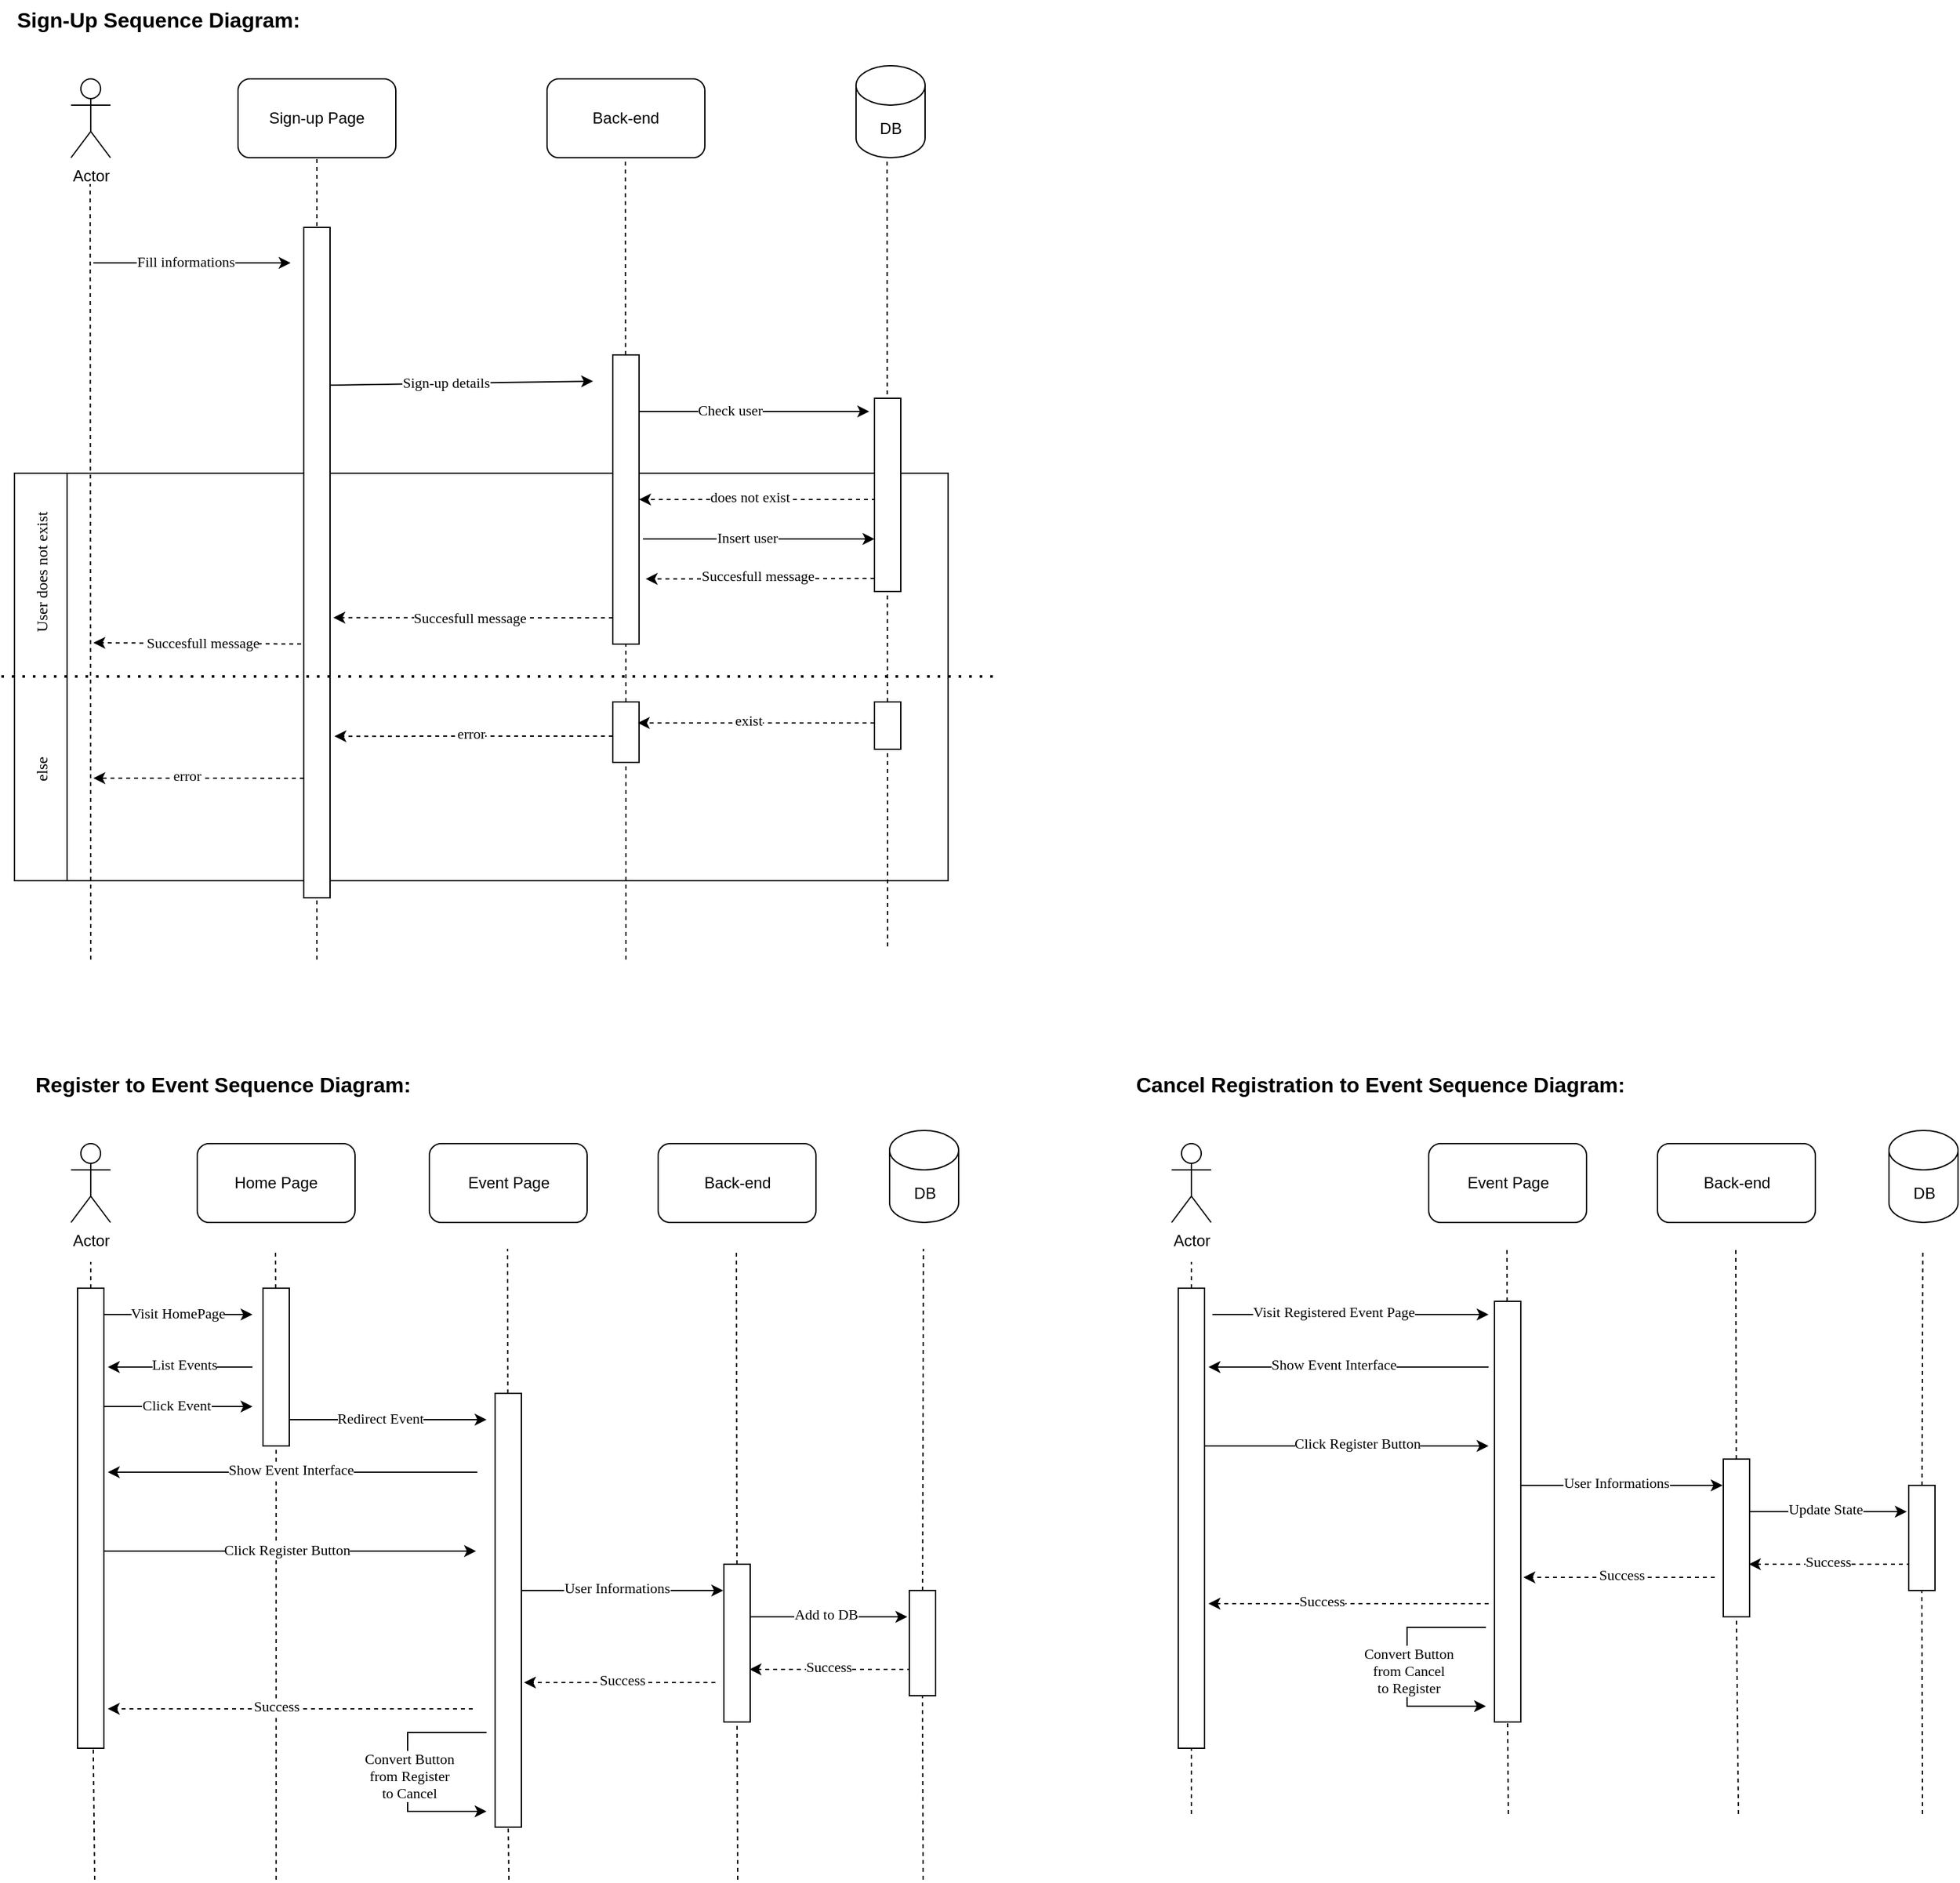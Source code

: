 <mxfile version="17.4.6" type="github">
  <diagram id="6W1MyK6aDZMTI-PS_otd" name="Page-1">
    <mxGraphModel dx="1673" dy="896" grid="1" gridSize="10" guides="1" tooltips="1" connect="1" arrows="1" fold="1" page="1" pageScale="1" pageWidth="850" pageHeight="1100" math="0" shadow="0">
      <root>
        <mxCell id="0" />
        <mxCell id="1" parent="0" />
        <mxCell id="520m8HyzZJUTuuyTOJDZ-42" value="" style="rounded=0;whiteSpace=wrap;html=1;fontFamily=Verdana;" parent="1" vertex="1">
          <mxGeometry x="79" y="380" width="670" height="310" as="geometry" />
        </mxCell>
        <mxCell id="520m8HyzZJUTuuyTOJDZ-47" value="" style="rounded=0;whiteSpace=wrap;html=1;fontFamily=Verdana;" parent="1" vertex="1">
          <mxGeometry x="39" y="380" width="40" height="310" as="geometry" />
        </mxCell>
        <mxCell id="520m8HyzZJUTuuyTOJDZ-46" value="" style="endArrow=none;dashed=1;html=1;rounded=0;fontFamily=Verdana;entryX=0.5;entryY=1;entryDx=0;entryDy=0;" parent="1" edge="1">
          <mxGeometry width="50" height="50" relative="1" as="geometry">
            <mxPoint x="703" y="740" as="sourcePoint" />
            <mxPoint x="702.58" y="140" as="targetPoint" />
          </mxGeometry>
        </mxCell>
        <mxCell id="520m8HyzZJUTuuyTOJDZ-45" value="" style="endArrow=none;dashed=1;html=1;rounded=0;fontFamily=Verdana;entryX=0.5;entryY=1;entryDx=0;entryDy=0;startArrow=none;" parent="1" source="520m8HyzZJUTuuyTOJDZ-53" edge="1">
          <mxGeometry width="50" height="50" relative="1" as="geometry">
            <mxPoint x="503.58" y="850" as="sourcePoint" />
            <mxPoint x="503.58" y="140" as="targetPoint" />
          </mxGeometry>
        </mxCell>
        <mxCell id="520m8HyzZJUTuuyTOJDZ-44" value="" style="endArrow=none;dashed=1;html=1;rounded=0;fontFamily=Verdana;entryX=0.5;entryY=1;entryDx=0;entryDy=0;" parent="1" target="520m8HyzZJUTuuyTOJDZ-2" edge="1">
          <mxGeometry width="50" height="50" relative="1" as="geometry">
            <mxPoint x="269" y="750" as="sourcePoint" />
            <mxPoint x="429" y="60" as="targetPoint" />
          </mxGeometry>
        </mxCell>
        <mxCell id="520m8HyzZJUTuuyTOJDZ-2" value="Sign-up Page" style="rounded=1;whiteSpace=wrap;html=1;flipH=0;flipV=0;" parent="1" vertex="1">
          <mxGeometry x="209" y="80" width="120" height="60" as="geometry" />
        </mxCell>
        <mxCell id="520m8HyzZJUTuuyTOJDZ-3" value="Back-end" style="rounded=1;whiteSpace=wrap;html=1;flipH=0;flipV=0;" parent="1" vertex="1">
          <mxGeometry x="444" y="80" width="120" height="60" as="geometry" />
        </mxCell>
        <mxCell id="520m8HyzZJUTuuyTOJDZ-4" value="DB" style="shape=cylinder3;whiteSpace=wrap;html=1;boundedLbl=1;backgroundOutline=1;size=15;flipH=0;flipV=0;" parent="1" vertex="1">
          <mxGeometry x="679" y="70" width="52.5" height="70" as="geometry" />
        </mxCell>
        <mxCell id="520m8HyzZJUTuuyTOJDZ-1" value="Actor" style="shape=umlActor;verticalLabelPosition=bottom;verticalAlign=top;html=1;outlineConnect=0;" parent="1" vertex="1">
          <mxGeometry x="82" y="80" width="30" height="60" as="geometry" />
        </mxCell>
        <mxCell id="520m8HyzZJUTuuyTOJDZ-16" value="" style="endArrow=classic;html=1;rounded=0;fontFamily=Verdana;" parent="1" edge="1">
          <mxGeometry width="50" height="50" relative="1" as="geometry">
            <mxPoint x="99" y="220" as="sourcePoint" />
            <mxPoint x="249" y="220" as="targetPoint" />
          </mxGeometry>
        </mxCell>
        <mxCell id="520m8HyzZJUTuuyTOJDZ-17" value="Fill informations" style="edgeLabel;html=1;align=center;verticalAlign=middle;resizable=0;points=[];fontFamily=Verdana;" parent="520m8HyzZJUTuuyTOJDZ-16" vertex="1" connectable="0">
          <mxGeometry x="-0.293" y="1" relative="1" as="geometry">
            <mxPoint x="17" as="offset" />
          </mxGeometry>
        </mxCell>
        <mxCell id="520m8HyzZJUTuuyTOJDZ-25" value="" style="endArrow=classic;html=1;rounded=0;fontFamily=Verdana;" parent="1" edge="1">
          <mxGeometry width="50" height="50" relative="1" as="geometry">
            <mxPoint x="279" y="313" as="sourcePoint" />
            <mxPoint x="479" y="310" as="targetPoint" />
          </mxGeometry>
        </mxCell>
        <mxCell id="520m8HyzZJUTuuyTOJDZ-26" value="Sign-up details" style="edgeLabel;html=1;align=center;verticalAlign=middle;resizable=0;points=[];fontFamily=Verdana;" parent="520m8HyzZJUTuuyTOJDZ-25" vertex="1" connectable="0">
          <mxGeometry x="-0.293" y="1" relative="1" as="geometry">
            <mxPoint x="17" as="offset" />
          </mxGeometry>
        </mxCell>
        <mxCell id="520m8HyzZJUTuuyTOJDZ-29" value="" style="endArrow=classic;html=1;rounded=0;fontFamily=Verdana;" parent="1" edge="1">
          <mxGeometry width="50" height="50" relative="1" as="geometry">
            <mxPoint x="499" y="333" as="sourcePoint" />
            <mxPoint x="689" y="333" as="targetPoint" />
          </mxGeometry>
        </mxCell>
        <mxCell id="520m8HyzZJUTuuyTOJDZ-30" value="Check user" style="edgeLabel;html=1;align=center;verticalAlign=middle;resizable=0;points=[];fontFamily=Verdana;" parent="520m8HyzZJUTuuyTOJDZ-29" vertex="1" connectable="0">
          <mxGeometry x="-0.293" y="1" relative="1" as="geometry">
            <mxPoint x="17" as="offset" />
          </mxGeometry>
        </mxCell>
        <mxCell id="520m8HyzZJUTuuyTOJDZ-32" value="" style="endArrow=classic;html=1;rounded=0;dashed=1;fontFamily=Verdana;" parent="1" edge="1">
          <mxGeometry width="50" height="50" relative="1" as="geometry">
            <mxPoint x="694" y="400" as="sourcePoint" />
            <mxPoint x="514" y="400" as="targetPoint" />
          </mxGeometry>
        </mxCell>
        <mxCell id="520m8HyzZJUTuuyTOJDZ-33" value="does not exist" style="edgeLabel;html=1;align=center;verticalAlign=middle;resizable=0;points=[];fontFamily=Verdana;" parent="520m8HyzZJUTuuyTOJDZ-32" vertex="1" connectable="0">
          <mxGeometry x="-0.293" y="1" relative="1" as="geometry">
            <mxPoint x="-33" y="-3" as="offset" />
          </mxGeometry>
        </mxCell>
        <mxCell id="520m8HyzZJUTuuyTOJDZ-34" value="" style="endArrow=classic;html=1;rounded=0;dashed=1;fontFamily=Verdana;entryX=1.125;entryY=0.582;entryDx=0;entryDy=0;entryPerimeter=0;" parent="1" target="520m8HyzZJUTuuyTOJDZ-38" edge="1">
          <mxGeometry width="50" height="50" relative="1" as="geometry">
            <mxPoint x="494" y="490" as="sourcePoint" />
            <mxPoint x="289" y="490" as="targetPoint" />
          </mxGeometry>
        </mxCell>
        <mxCell id="520m8HyzZJUTuuyTOJDZ-35" value="Succesfull message" style="edgeLabel;html=1;align=center;verticalAlign=middle;resizable=0;points=[];fontFamily=Verdana;" parent="520m8HyzZJUTuuyTOJDZ-34" vertex="1" connectable="0">
          <mxGeometry x="-0.293" y="1" relative="1" as="geometry">
            <mxPoint x="-34" y="-1" as="offset" />
          </mxGeometry>
        </mxCell>
        <mxCell id="520m8HyzZJUTuuyTOJDZ-36" value="" style="endArrow=classic;html=1;rounded=0;dashed=1;fontFamily=Verdana;" parent="1" edge="1">
          <mxGeometry width="50" height="50" relative="1" as="geometry">
            <mxPoint x="269" y="510" as="sourcePoint" />
            <mxPoint x="99" y="509" as="targetPoint" />
          </mxGeometry>
        </mxCell>
        <mxCell id="520m8HyzZJUTuuyTOJDZ-37" value="Succesfull message" style="edgeLabel;html=1;align=center;verticalAlign=middle;resizable=0;points=[];fontFamily=Verdana;" parent="520m8HyzZJUTuuyTOJDZ-36" vertex="1" connectable="0">
          <mxGeometry x="-0.293" y="1" relative="1" as="geometry">
            <mxPoint x="-27" y="-2" as="offset" />
          </mxGeometry>
        </mxCell>
        <mxCell id="520m8HyzZJUTuuyTOJDZ-38" value="" style="verticalLabelPosition=bottom;verticalAlign=top;html=1;shape=mxgraph.basic.rect;fillColor2=none;strokeWidth=1;size=20;indent=5;fontFamily=Verdana;" parent="1" vertex="1">
          <mxGeometry x="259" y="193" width="20" height="510" as="geometry" />
        </mxCell>
        <mxCell id="520m8HyzZJUTuuyTOJDZ-39" value="" style="verticalLabelPosition=bottom;verticalAlign=top;html=1;shape=mxgraph.basic.rect;fillColor2=none;strokeWidth=1;size=20;indent=5;fontFamily=Verdana;" parent="1" vertex="1">
          <mxGeometry x="693" y="323" width="20" height="147" as="geometry" />
        </mxCell>
        <mxCell id="520m8HyzZJUTuuyTOJDZ-43" value="" style="endArrow=none;dashed=1;html=1;dashPattern=1 3;strokeWidth=2;rounded=0;fontFamily=Verdana;" parent="1" edge="1">
          <mxGeometry width="50" height="50" relative="1" as="geometry">
            <mxPoint x="29" y="534.58" as="sourcePoint" />
            <mxPoint x="789" y="534.58" as="targetPoint" />
          </mxGeometry>
        </mxCell>
        <mxCell id="520m8HyzZJUTuuyTOJDZ-40" value="" style="verticalLabelPosition=bottom;verticalAlign=top;html=1;shape=mxgraph.basic.rect;fillColor2=none;strokeWidth=1;size=20;indent=5;fontFamily=Verdana;" parent="1" vertex="1">
          <mxGeometry x="494" y="290" width="20" height="220" as="geometry" />
        </mxCell>
        <mxCell id="520m8HyzZJUTuuyTOJDZ-48" value="" style="endArrow=classic;html=1;rounded=0;fontFamily=Verdana;" parent="1" edge="1">
          <mxGeometry width="50" height="50" relative="1" as="geometry">
            <mxPoint x="517" y="430" as="sourcePoint" />
            <mxPoint x="693" y="430" as="targetPoint" />
          </mxGeometry>
        </mxCell>
        <mxCell id="520m8HyzZJUTuuyTOJDZ-49" value="Insert user" style="edgeLabel;html=1;align=center;verticalAlign=middle;resizable=0;points=[];fontFamily=Verdana;" parent="520m8HyzZJUTuuyTOJDZ-48" vertex="1" connectable="0">
          <mxGeometry x="-0.293" y="1" relative="1" as="geometry">
            <mxPoint x="17" as="offset" />
          </mxGeometry>
        </mxCell>
        <mxCell id="520m8HyzZJUTuuyTOJDZ-50" value="" style="endArrow=classic;html=1;rounded=0;dashed=1;fontFamily=Verdana;" parent="1" edge="1">
          <mxGeometry width="50" height="50" relative="1" as="geometry">
            <mxPoint x="693" y="460" as="sourcePoint" />
            <mxPoint x="519" y="460.42" as="targetPoint" />
          </mxGeometry>
        </mxCell>
        <mxCell id="520m8HyzZJUTuuyTOJDZ-51" value="Succesfull message" style="edgeLabel;html=1;align=center;verticalAlign=middle;resizable=0;points=[];fontFamily=Verdana;" parent="520m8HyzZJUTuuyTOJDZ-50" vertex="1" connectable="0">
          <mxGeometry x="-0.293" y="1" relative="1" as="geometry">
            <mxPoint x="-28" y="-3" as="offset" />
          </mxGeometry>
        </mxCell>
        <mxCell id="520m8HyzZJUTuuyTOJDZ-52" value="" style="verticalLabelPosition=bottom;verticalAlign=top;html=1;shape=mxgraph.basic.rect;fillColor2=none;strokeWidth=1;size=20;indent=5;fontFamily=Verdana;" parent="1" vertex="1">
          <mxGeometry x="693" y="554" width="20" height="36" as="geometry" />
        </mxCell>
        <mxCell id="520m8HyzZJUTuuyTOJDZ-53" value="" style="verticalLabelPosition=bottom;verticalAlign=top;html=1;shape=mxgraph.basic.rect;fillColor2=none;strokeWidth=1;size=20;indent=5;fontFamily=Verdana;" parent="1" vertex="1">
          <mxGeometry x="494" y="554" width="20" height="46" as="geometry" />
        </mxCell>
        <mxCell id="520m8HyzZJUTuuyTOJDZ-54" value="" style="endArrow=none;dashed=1;html=1;rounded=0;fontFamily=Verdana;entryX=0.5;entryY=1;entryDx=0;entryDy=0;" parent="1" target="520m8HyzZJUTuuyTOJDZ-53" edge="1">
          <mxGeometry width="50" height="50" relative="1" as="geometry">
            <mxPoint x="504" y="750" as="sourcePoint" />
            <mxPoint x="503.58" y="140" as="targetPoint" />
          </mxGeometry>
        </mxCell>
        <mxCell id="520m8HyzZJUTuuyTOJDZ-55" value="" style="endArrow=classic;html=1;rounded=0;dashed=1;fontFamily=Verdana;" parent="1" edge="1">
          <mxGeometry width="50" height="50" relative="1" as="geometry">
            <mxPoint x="693" y="570" as="sourcePoint" />
            <mxPoint x="513" y="570" as="targetPoint" />
          </mxGeometry>
        </mxCell>
        <mxCell id="520m8HyzZJUTuuyTOJDZ-56" value="exist" style="edgeLabel;html=1;align=center;verticalAlign=middle;resizable=0;points=[];fontFamily=Verdana;" parent="520m8HyzZJUTuuyTOJDZ-55" vertex="1" connectable="0">
          <mxGeometry x="-0.293" y="1" relative="1" as="geometry">
            <mxPoint x="-33" y="-3" as="offset" />
          </mxGeometry>
        </mxCell>
        <mxCell id="520m8HyzZJUTuuyTOJDZ-57" value="" style="endArrow=classic;html=1;rounded=0;dashed=1;fontFamily=Verdana;entryX=1.167;entryY=0.759;entryDx=0;entryDy=0;entryPerimeter=0;" parent="1" target="520m8HyzZJUTuuyTOJDZ-38" edge="1">
          <mxGeometry width="50" height="50" relative="1" as="geometry">
            <mxPoint x="494.0" y="580" as="sourcePoint" />
            <mxPoint x="314" y="580" as="targetPoint" />
          </mxGeometry>
        </mxCell>
        <mxCell id="520m8HyzZJUTuuyTOJDZ-58" value="error" style="edgeLabel;html=1;align=center;verticalAlign=middle;resizable=0;points=[];fontFamily=Verdana;" parent="520m8HyzZJUTuuyTOJDZ-57" vertex="1" connectable="0">
          <mxGeometry x="-0.293" y="1" relative="1" as="geometry">
            <mxPoint x="-33" y="-3" as="offset" />
          </mxGeometry>
        </mxCell>
        <mxCell id="520m8HyzZJUTuuyTOJDZ-59" value="" style="endArrow=classic;html=1;rounded=0;dashed=1;fontFamily=Verdana;" parent="1" edge="1">
          <mxGeometry width="50" height="50" relative="1" as="geometry">
            <mxPoint x="259.0" y="612.08" as="sourcePoint" />
            <mxPoint x="99" y="612" as="targetPoint" />
          </mxGeometry>
        </mxCell>
        <mxCell id="520m8HyzZJUTuuyTOJDZ-60" value="error" style="edgeLabel;html=1;align=center;verticalAlign=middle;resizable=0;points=[];fontFamily=Verdana;" parent="520m8HyzZJUTuuyTOJDZ-59" vertex="1" connectable="0">
          <mxGeometry x="-0.293" y="1" relative="1" as="geometry">
            <mxPoint x="-33" y="-3" as="offset" />
          </mxGeometry>
        </mxCell>
        <mxCell id="520m8HyzZJUTuuyTOJDZ-61" value="" style="endArrow=none;dashed=1;html=1;rounded=0;fontFamily=Verdana;entryX=0.5;entryY=1;entryDx=0;entryDy=0;" parent="1" edge="1">
          <mxGeometry width="50" height="50" relative="1" as="geometry">
            <mxPoint x="97" y="750" as="sourcePoint" />
            <mxPoint x="96.58" y="160" as="targetPoint" />
          </mxGeometry>
        </mxCell>
        <mxCell id="520m8HyzZJUTuuyTOJDZ-62" value="User does not exist" style="text;strokeColor=none;fillColor=none;align=center;verticalAlign=middle;spacingLeft=4;spacingRight=4;overflow=hidden;points=[[0,0.5],[1,0.5]];portConstraint=eastwest;rotatable=0;fontFamily=Verdana;html=0;horizontal=0;" parent="1" vertex="1">
          <mxGeometry x="44" y="390" width="30" height="130" as="geometry" />
        </mxCell>
        <mxCell id="520m8HyzZJUTuuyTOJDZ-63" value="else" style="text;strokeColor=none;fillColor=none;align=center;verticalAlign=middle;spacingLeft=4;spacingRight=4;overflow=hidden;points=[[0,0.5],[1,0.5]];portConstraint=eastwest;rotatable=0;fontFamily=Verdana;html=0;horizontal=0;" parent="1" vertex="1">
          <mxGeometry x="44" y="540" width="30" height="130" as="geometry" />
        </mxCell>
        <mxCell id="3DPTam1_xMa0_dKdHj1H-1" value="Actor" style="shape=umlActor;verticalLabelPosition=bottom;verticalAlign=top;html=1;outlineConnect=0;" vertex="1" parent="1">
          <mxGeometry x="82" y="890" width="30" height="60" as="geometry" />
        </mxCell>
        <mxCell id="3DPTam1_xMa0_dKdHj1H-3" value="" style="endArrow=none;dashed=1;html=1;rounded=0;fontFamily=Verdana;startArrow=none;" edge="1" parent="1" source="3DPTam1_xMa0_dKdHj1H-50">
          <mxGeometry width="50" height="50" relative="1" as="geometry">
            <mxPoint x="96.92" y="1560" as="sourcePoint" />
            <mxPoint x="97" y="980" as="targetPoint" />
          </mxGeometry>
        </mxCell>
        <mxCell id="3DPTam1_xMa0_dKdHj1H-4" value="Home Page" style="rounded=1;whiteSpace=wrap;html=1;flipH=0;flipV=0;" vertex="1" parent="1">
          <mxGeometry x="178" y="890" width="120" height="60" as="geometry" />
        </mxCell>
        <mxCell id="3DPTam1_xMa0_dKdHj1H-5" value="Event Page" style="rounded=1;whiteSpace=wrap;html=1;flipH=0;flipV=0;" vertex="1" parent="1">
          <mxGeometry x="354.5" y="890" width="120" height="60" as="geometry" />
        </mxCell>
        <mxCell id="3DPTam1_xMa0_dKdHj1H-6" value="Back-end" style="rounded=1;whiteSpace=wrap;html=1;flipH=0;flipV=0;" vertex="1" parent="1">
          <mxGeometry x="528.5" y="890" width="120" height="60" as="geometry" />
        </mxCell>
        <mxCell id="3DPTam1_xMa0_dKdHj1H-7" value="DB" style="shape=cylinder3;whiteSpace=wrap;html=1;boundedLbl=1;backgroundOutline=1;size=15;flipH=0;flipV=0;" vertex="1" parent="1">
          <mxGeometry x="704.5" y="880" width="52.5" height="70" as="geometry" />
        </mxCell>
        <mxCell id="3DPTam1_xMa0_dKdHj1H-8" value="" style="endArrow=none;dashed=1;html=1;rounded=0;fontFamily=Verdana;entryX=0.5;entryY=1;entryDx=0;entryDy=0;startArrow=none;" edge="1" parent="1" source="3DPTam1_xMa0_dKdHj1H-24">
          <mxGeometry width="50" height="50" relative="1" as="geometry">
            <mxPoint x="237.92" y="1560" as="sourcePoint" />
            <mxPoint x="237.5" y="970" as="targetPoint" />
          </mxGeometry>
        </mxCell>
        <mxCell id="3DPTam1_xMa0_dKdHj1H-9" value="" style="endArrow=none;dashed=1;html=1;rounded=0;fontFamily=Verdana;entryX=0.5;entryY=1;entryDx=0;entryDy=0;startArrow=none;" edge="1" parent="1" source="3DPTam1_xMa0_dKdHj1H-31">
          <mxGeometry width="50" height="50" relative="1" as="geometry">
            <mxPoint x="414.42" y="1560" as="sourcePoint" />
            <mxPoint x="414" y="970" as="targetPoint" />
          </mxGeometry>
        </mxCell>
        <mxCell id="3DPTam1_xMa0_dKdHj1H-10" value="" style="endArrow=none;dashed=1;html=1;rounded=0;fontFamily=Verdana;entryX=0.5;entryY=1;entryDx=0;entryDy=0;startArrow=none;" edge="1" parent="1" source="3DPTam1_xMa0_dKdHj1H-43">
          <mxGeometry width="50" height="50" relative="1" as="geometry">
            <mxPoint x="588.42" y="1560" as="sourcePoint" />
            <mxPoint x="588" y="970" as="targetPoint" />
          </mxGeometry>
        </mxCell>
        <mxCell id="3DPTam1_xMa0_dKdHj1H-11" value="" style="endArrow=none;dashed=1;html=1;rounded=0;fontFamily=Verdana;entryX=0.5;entryY=1;entryDx=0;entryDy=0;startArrow=none;" edge="1" parent="1" source="3DPTam1_xMa0_dKdHj1H-46">
          <mxGeometry width="50" height="50" relative="1" as="geometry">
            <mxPoint x="730.67" y="1560" as="sourcePoint" />
            <mxPoint x="730.25" y="970" as="targetPoint" />
          </mxGeometry>
        </mxCell>
        <mxCell id="3DPTam1_xMa0_dKdHj1H-12" value="" style="endArrow=classic;html=1;rounded=0;fontFamily=Verdana;" edge="1" parent="1">
          <mxGeometry width="50" height="50" relative="1" as="geometry">
            <mxPoint x="100" y="1020" as="sourcePoint" />
            <mxPoint x="220" y="1020" as="targetPoint" />
          </mxGeometry>
        </mxCell>
        <mxCell id="3DPTam1_xMa0_dKdHj1H-13" value="Visit HomePage" style="edgeLabel;html=1;align=center;verticalAlign=middle;resizable=0;points=[];fontFamily=Verdana;" vertex="1" connectable="0" parent="3DPTam1_xMa0_dKdHj1H-12">
          <mxGeometry x="-0.293" y="1" relative="1" as="geometry">
            <mxPoint x="20" as="offset" />
          </mxGeometry>
        </mxCell>
        <mxCell id="3DPTam1_xMa0_dKdHj1H-15" value="" style="endArrow=classic;html=1;rounded=0;fontFamily=Verdana;" edge="1" parent="1">
          <mxGeometry width="50" height="50" relative="1" as="geometry">
            <mxPoint x="220" y="1060" as="sourcePoint" />
            <mxPoint x="110" y="1060" as="targetPoint" />
          </mxGeometry>
        </mxCell>
        <mxCell id="3DPTam1_xMa0_dKdHj1H-16" value="List Events" style="edgeLabel;html=1;align=center;verticalAlign=middle;resizable=0;points=[];fontFamily=Verdana;" vertex="1" connectable="0" parent="3DPTam1_xMa0_dKdHj1H-15">
          <mxGeometry x="-0.293" y="1" relative="1" as="geometry">
            <mxPoint x="-13" y="-3" as="offset" />
          </mxGeometry>
        </mxCell>
        <mxCell id="3DPTam1_xMa0_dKdHj1H-17" value="" style="endArrow=classic;html=1;rounded=0;fontFamily=Verdana;" edge="1" parent="1">
          <mxGeometry width="50" height="50" relative="1" as="geometry">
            <mxPoint x="99" y="1090" as="sourcePoint" />
            <mxPoint x="220" y="1090" as="targetPoint" />
          </mxGeometry>
        </mxCell>
        <mxCell id="3DPTam1_xMa0_dKdHj1H-18" value="Click Event" style="edgeLabel;html=1;align=center;verticalAlign=middle;resizable=0;points=[];fontFamily=Verdana;" vertex="1" connectable="0" parent="3DPTam1_xMa0_dKdHj1H-17">
          <mxGeometry x="-0.293" y="1" relative="1" as="geometry">
            <mxPoint x="20" as="offset" />
          </mxGeometry>
        </mxCell>
        <mxCell id="3DPTam1_xMa0_dKdHj1H-19" value="" style="endArrow=classic;html=1;rounded=0;fontFamily=Verdana;" edge="1" parent="1">
          <mxGeometry width="50" height="50" relative="1" as="geometry">
            <mxPoint x="244.5" y="1100" as="sourcePoint" />
            <mxPoint x="398" y="1100" as="targetPoint" />
          </mxGeometry>
        </mxCell>
        <mxCell id="3DPTam1_xMa0_dKdHj1H-20" value="Redirect Event" style="edgeLabel;html=1;align=center;verticalAlign=middle;resizable=0;points=[];fontFamily=Verdana;" vertex="1" connectable="0" parent="3DPTam1_xMa0_dKdHj1H-19">
          <mxGeometry x="-0.293" y="1" relative="1" as="geometry">
            <mxPoint x="18" as="offset" />
          </mxGeometry>
        </mxCell>
        <mxCell id="3DPTam1_xMa0_dKdHj1H-24" value="" style="verticalLabelPosition=bottom;verticalAlign=top;html=1;shape=mxgraph.basic.rect;fillColor2=none;strokeWidth=1;size=20;indent=5;fontFamily=Verdana;" vertex="1" parent="1">
          <mxGeometry x="228" y="1000" width="20" height="120" as="geometry" />
        </mxCell>
        <mxCell id="3DPTam1_xMa0_dKdHj1H-25" value="" style="endArrow=none;dashed=1;html=1;rounded=0;fontFamily=Verdana;entryX=0.5;entryY=1;entryDx=0;entryDy=0;" edge="1" parent="1" target="3DPTam1_xMa0_dKdHj1H-24">
          <mxGeometry width="50" height="50" relative="1" as="geometry">
            <mxPoint x="238" y="1450" as="sourcePoint" />
            <mxPoint x="237.5" y="970" as="targetPoint" />
          </mxGeometry>
        </mxCell>
        <mxCell id="3DPTam1_xMa0_dKdHj1H-21" value="" style="endArrow=classic;html=1;rounded=0;fontFamily=Verdana;" edge="1" parent="1">
          <mxGeometry width="50" height="50" relative="1" as="geometry">
            <mxPoint x="391" y="1140" as="sourcePoint" />
            <mxPoint x="110" y="1140" as="targetPoint" />
          </mxGeometry>
        </mxCell>
        <mxCell id="3DPTam1_xMa0_dKdHj1H-22" value="Show Event Interface" style="edgeLabel;html=1;align=center;verticalAlign=middle;resizable=0;points=[];fontFamily=Verdana;" vertex="1" connectable="0" parent="3DPTam1_xMa0_dKdHj1H-21">
          <mxGeometry x="-0.293" y="1" relative="1" as="geometry">
            <mxPoint x="-43" y="-3" as="offset" />
          </mxGeometry>
        </mxCell>
        <mxCell id="3DPTam1_xMa0_dKdHj1H-26" value="" style="endArrow=classic;html=1;rounded=0;fontFamily=Verdana;" edge="1" parent="1">
          <mxGeometry width="50" height="50" relative="1" as="geometry">
            <mxPoint x="105.5" y="1200" as="sourcePoint" />
            <mxPoint x="390" y="1200" as="targetPoint" />
          </mxGeometry>
        </mxCell>
        <mxCell id="3DPTam1_xMa0_dKdHj1H-27" value="Click Register Button" style="edgeLabel;html=1;align=center;verticalAlign=middle;resizable=0;points=[];fontFamily=Verdana;" vertex="1" connectable="0" parent="3DPTam1_xMa0_dKdHj1H-26">
          <mxGeometry x="-0.293" y="1" relative="1" as="geometry">
            <mxPoint x="40" as="offset" />
          </mxGeometry>
        </mxCell>
        <mxCell id="3DPTam1_xMa0_dKdHj1H-28" value="" style="endArrow=classic;html=1;rounded=0;fontFamily=Verdana;" edge="1" parent="1">
          <mxGeometry width="50" height="50" relative="1" as="geometry">
            <mxPoint x="418.5" y="1230" as="sourcePoint" />
            <mxPoint x="578" y="1230" as="targetPoint" />
          </mxGeometry>
        </mxCell>
        <mxCell id="3DPTam1_xMa0_dKdHj1H-29" value="User Informations" style="edgeLabel;html=1;align=center;verticalAlign=middle;resizable=0;points=[];fontFamily=Verdana;" vertex="1" connectable="0" parent="3DPTam1_xMa0_dKdHj1H-28">
          <mxGeometry x="-0.293" y="1" relative="1" as="geometry">
            <mxPoint x="22" y="-1" as="offset" />
          </mxGeometry>
        </mxCell>
        <mxCell id="3DPTam1_xMa0_dKdHj1H-31" value="" style="verticalLabelPosition=bottom;verticalAlign=top;html=1;shape=mxgraph.basic.rect;fillColor2=none;strokeWidth=1;size=20;indent=5;fontFamily=Verdana;" vertex="1" parent="1">
          <mxGeometry x="404.5" y="1080" width="20" height="330" as="geometry" />
        </mxCell>
        <mxCell id="3DPTam1_xMa0_dKdHj1H-32" value="" style="endArrow=none;dashed=1;html=1;rounded=0;fontFamily=Verdana;entryX=0.5;entryY=1;entryDx=0;entryDy=0;" edge="1" parent="1" target="3DPTam1_xMa0_dKdHj1H-31">
          <mxGeometry width="50" height="50" relative="1" as="geometry">
            <mxPoint x="415" y="1450" as="sourcePoint" />
            <mxPoint x="414" y="970" as="targetPoint" />
          </mxGeometry>
        </mxCell>
        <mxCell id="3DPTam1_xMa0_dKdHj1H-33" value="" style="endArrow=classic;html=1;rounded=0;fontFamily=Verdana;" edge="1" parent="1">
          <mxGeometry width="50" height="50" relative="1" as="geometry">
            <mxPoint x="588" y="1250" as="sourcePoint" />
            <mxPoint x="718" y="1250" as="targetPoint" />
          </mxGeometry>
        </mxCell>
        <mxCell id="3DPTam1_xMa0_dKdHj1H-34" value="Add to DB" style="edgeLabel;html=1;align=center;verticalAlign=middle;resizable=0;points=[];fontFamily=Verdana;" vertex="1" connectable="0" parent="3DPTam1_xMa0_dKdHj1H-33">
          <mxGeometry x="-0.293" y="1" relative="1" as="geometry">
            <mxPoint x="22" y="-1" as="offset" />
          </mxGeometry>
        </mxCell>
        <mxCell id="3DPTam1_xMa0_dKdHj1H-35" value="" style="endArrow=classic;html=1;rounded=0;dashed=1;fontFamily=Verdana;" edge="1" parent="1">
          <mxGeometry width="50" height="50" relative="1" as="geometry">
            <mxPoint x="721" y="1290" as="sourcePoint" />
            <mxPoint x="598" y="1290" as="targetPoint" />
          </mxGeometry>
        </mxCell>
        <mxCell id="3DPTam1_xMa0_dKdHj1H-36" value="Success" style="edgeLabel;html=1;align=center;verticalAlign=middle;resizable=0;points=[];fontFamily=Verdana;" vertex="1" connectable="0" parent="3DPTam1_xMa0_dKdHj1H-35">
          <mxGeometry x="-0.293" y="1" relative="1" as="geometry">
            <mxPoint x="-20" y="-3" as="offset" />
          </mxGeometry>
        </mxCell>
        <mxCell id="3DPTam1_xMa0_dKdHj1H-37" value="" style="endArrow=classic;html=1;rounded=0;dashed=1;fontFamily=Verdana;" edge="1" parent="1">
          <mxGeometry width="50" height="50" relative="1" as="geometry">
            <mxPoint x="572" y="1300" as="sourcePoint" />
            <mxPoint x="426.5" y="1300" as="targetPoint" />
          </mxGeometry>
        </mxCell>
        <mxCell id="3DPTam1_xMa0_dKdHj1H-38" value="Success" style="edgeLabel;html=1;align=center;verticalAlign=middle;resizable=0;points=[];fontFamily=Verdana;" vertex="1" connectable="0" parent="3DPTam1_xMa0_dKdHj1H-37">
          <mxGeometry x="-0.293" y="1" relative="1" as="geometry">
            <mxPoint x="-20" y="-3" as="offset" />
          </mxGeometry>
        </mxCell>
        <mxCell id="3DPTam1_xMa0_dKdHj1H-39" value="" style="endArrow=classic;html=1;rounded=0;dashed=1;fontFamily=Verdana;" edge="1" parent="1">
          <mxGeometry width="50" height="50" relative="1" as="geometry">
            <mxPoint x="387.5" y="1320" as="sourcePoint" />
            <mxPoint x="110" y="1320" as="targetPoint" />
          </mxGeometry>
        </mxCell>
        <mxCell id="3DPTam1_xMa0_dKdHj1H-40" value="Success" style="edgeLabel;html=1;align=center;verticalAlign=middle;resizable=0;points=[];fontFamily=Verdana;" vertex="1" connectable="0" parent="3DPTam1_xMa0_dKdHj1H-39">
          <mxGeometry x="-0.293" y="1" relative="1" as="geometry">
            <mxPoint x="-52" y="-3" as="offset" />
          </mxGeometry>
        </mxCell>
        <mxCell id="3DPTam1_xMa0_dKdHj1H-41" value="" style="endArrow=classic;html=1;rounded=0;fontFamily=Verdana;" edge="1" parent="1">
          <mxGeometry width="50" height="50" relative="1" as="geometry">
            <mxPoint x="398" y="1338" as="sourcePoint" />
            <mxPoint x="398" y="1398" as="targetPoint" />
            <Array as="points">
              <mxPoint x="338" y="1338" />
              <mxPoint x="338" y="1398" />
            </Array>
          </mxGeometry>
        </mxCell>
        <mxCell id="3DPTam1_xMa0_dKdHj1H-42" value="Convert Button&lt;br&gt;from Register &lt;br&gt;to Cancel" style="edgeLabel;html=1;align=center;verticalAlign=middle;resizable=0;points=[];fontFamily=Verdana;" vertex="1" connectable="0" parent="3DPTam1_xMa0_dKdHj1H-41">
          <mxGeometry x="-0.293" y="1" relative="1" as="geometry">
            <mxPoint y="29" as="offset" />
          </mxGeometry>
        </mxCell>
        <mxCell id="3DPTam1_xMa0_dKdHj1H-43" value="" style="verticalLabelPosition=bottom;verticalAlign=top;html=1;shape=mxgraph.basic.rect;fillColor2=none;strokeWidth=1;size=20;indent=5;fontFamily=Verdana;" vertex="1" parent="1">
          <mxGeometry x="578.5" y="1210" width="20" height="120" as="geometry" />
        </mxCell>
        <mxCell id="3DPTam1_xMa0_dKdHj1H-44" value="" style="endArrow=none;dashed=1;html=1;rounded=0;fontFamily=Verdana;entryX=0.5;entryY=1;entryDx=0;entryDy=0;" edge="1" parent="1" target="3DPTam1_xMa0_dKdHj1H-43">
          <mxGeometry width="50" height="50" relative="1" as="geometry">
            <mxPoint x="589" y="1450" as="sourcePoint" />
            <mxPoint x="588" y="970" as="targetPoint" />
          </mxGeometry>
        </mxCell>
        <mxCell id="3DPTam1_xMa0_dKdHj1H-46" value="" style="verticalLabelPosition=bottom;verticalAlign=top;html=1;shape=mxgraph.basic.rect;fillColor2=none;strokeWidth=1;size=20;indent=5;fontFamily=Verdana;" vertex="1" parent="1">
          <mxGeometry x="719.5" y="1230" width="20" height="80" as="geometry" />
        </mxCell>
        <mxCell id="3DPTam1_xMa0_dKdHj1H-47" value="" style="endArrow=none;dashed=1;html=1;rounded=0;fontFamily=Verdana;entryX=0.5;entryY=1;entryDx=0;entryDy=0;" edge="1" parent="1" target="3DPTam1_xMa0_dKdHj1H-46">
          <mxGeometry width="50" height="50" relative="1" as="geometry">
            <mxPoint x="730" y="1450" as="sourcePoint" />
            <mxPoint x="730.25" y="970" as="targetPoint" />
          </mxGeometry>
        </mxCell>
        <mxCell id="3DPTam1_xMa0_dKdHj1H-50" value="" style="verticalLabelPosition=bottom;verticalAlign=top;html=1;shape=mxgraph.basic.rect;fillColor2=none;strokeWidth=1;size=20;indent=5;fontFamily=Verdana;" vertex="1" parent="1">
          <mxGeometry x="87" y="1000" width="20" height="350" as="geometry" />
        </mxCell>
        <mxCell id="3DPTam1_xMa0_dKdHj1H-51" value="" style="endArrow=none;dashed=1;html=1;rounded=0;fontFamily=Verdana;" edge="1" parent="1" target="3DPTam1_xMa0_dKdHj1H-50">
          <mxGeometry width="50" height="50" relative="1" as="geometry">
            <mxPoint x="100" y="1450" as="sourcePoint" />
            <mxPoint x="97" y="980" as="targetPoint" />
          </mxGeometry>
        </mxCell>
        <mxCell id="3DPTam1_xMa0_dKdHj1H-52" value="Sign-Up Sequence Diagram:" style="text;html=1;strokeColor=none;fillColor=none;align=left;verticalAlign=middle;whiteSpace=wrap;rounded=0;fontStyle=1;fontSize=16;" vertex="1" parent="1">
          <mxGeometry x="39" y="20" width="226" height="30" as="geometry" />
        </mxCell>
        <mxCell id="3DPTam1_xMa0_dKdHj1H-53" value="Register to Event Sequence Diagram:" style="text;html=1;strokeColor=none;fillColor=none;align=left;verticalAlign=middle;whiteSpace=wrap;rounded=0;fontStyle=1;fontSize=16;" vertex="1" parent="1">
          <mxGeometry x="53" y="830" width="317" height="30" as="geometry" />
        </mxCell>
        <mxCell id="3DPTam1_xMa0_dKdHj1H-54" value="Actor" style="shape=umlActor;verticalLabelPosition=bottom;verticalAlign=top;html=1;outlineConnect=0;" vertex="1" parent="1">
          <mxGeometry x="919" y="890" width="30" height="60" as="geometry" />
        </mxCell>
        <mxCell id="3DPTam1_xMa0_dKdHj1H-55" value="" style="endArrow=none;dashed=1;html=1;rounded=0;fontFamily=Verdana;startArrow=none;" edge="1" source="3DPTam1_xMa0_dKdHj1H-96" parent="1">
          <mxGeometry width="50" height="50" relative="1" as="geometry">
            <mxPoint x="933.92" y="1560" as="sourcePoint" />
            <mxPoint x="934" y="980" as="targetPoint" />
          </mxGeometry>
        </mxCell>
        <mxCell id="3DPTam1_xMa0_dKdHj1H-57" value="Event Page" style="rounded=1;whiteSpace=wrap;html=1;flipH=0;flipV=0;" vertex="1" parent="1">
          <mxGeometry x="1114.5" y="890" width="120" height="60" as="geometry" />
        </mxCell>
        <mxCell id="3DPTam1_xMa0_dKdHj1H-58" value="Back-end" style="rounded=1;whiteSpace=wrap;html=1;flipH=0;flipV=0;" vertex="1" parent="1">
          <mxGeometry x="1288.5" y="890" width="120" height="60" as="geometry" />
        </mxCell>
        <mxCell id="3DPTam1_xMa0_dKdHj1H-59" value="DB" style="shape=cylinder3;whiteSpace=wrap;html=1;boundedLbl=1;backgroundOutline=1;size=15;flipH=0;flipV=0;" vertex="1" parent="1">
          <mxGeometry x="1464.5" y="880" width="52.5" height="70" as="geometry" />
        </mxCell>
        <mxCell id="3DPTam1_xMa0_dKdHj1H-61" value="" style="endArrow=none;dashed=1;html=1;rounded=0;fontFamily=Verdana;entryX=0.5;entryY=1;entryDx=0;entryDy=0;startArrow=none;" edge="1" source="3DPTam1_xMa0_dKdHj1H-80" parent="1">
          <mxGeometry width="50" height="50" relative="1" as="geometry">
            <mxPoint x="1174.42" y="1560" as="sourcePoint" />
            <mxPoint x="1174" y="970" as="targetPoint" />
          </mxGeometry>
        </mxCell>
        <mxCell id="3DPTam1_xMa0_dKdHj1H-62" value="" style="endArrow=none;dashed=1;html=1;rounded=0;fontFamily=Verdana;entryX=0.5;entryY=1;entryDx=0;entryDy=0;startArrow=none;" edge="1" source="3DPTam1_xMa0_dKdHj1H-92" parent="1">
          <mxGeometry width="50" height="50" relative="1" as="geometry">
            <mxPoint x="1348.42" y="1560" as="sourcePoint" />
            <mxPoint x="1348" y="970" as="targetPoint" />
          </mxGeometry>
        </mxCell>
        <mxCell id="3DPTam1_xMa0_dKdHj1H-63" value="" style="endArrow=none;dashed=1;html=1;rounded=0;fontFamily=Verdana;entryX=0.5;entryY=1;entryDx=0;entryDy=0;startArrow=none;" edge="1" source="3DPTam1_xMa0_dKdHj1H-94" parent="1">
          <mxGeometry width="50" height="50" relative="1" as="geometry">
            <mxPoint x="1490.67" y="1560" as="sourcePoint" />
            <mxPoint x="1490.25" y="970" as="targetPoint" />
          </mxGeometry>
        </mxCell>
        <mxCell id="3DPTam1_xMa0_dKdHj1H-70" value="" style="endArrow=classic;html=1;rounded=0;fontFamily=Verdana;" edge="1" parent="1">
          <mxGeometry width="50" height="50" relative="1" as="geometry">
            <mxPoint x="950" y="1020" as="sourcePoint" />
            <mxPoint x="1160" y="1020" as="targetPoint" />
          </mxGeometry>
        </mxCell>
        <mxCell id="3DPTam1_xMa0_dKdHj1H-71" value="Visit Registered Event Page" style="edgeLabel;html=1;align=center;verticalAlign=middle;resizable=0;points=[];fontFamily=Verdana;" vertex="1" connectable="0" parent="3DPTam1_xMa0_dKdHj1H-70">
          <mxGeometry x="-0.293" y="1" relative="1" as="geometry">
            <mxPoint x="18" y="-1" as="offset" />
          </mxGeometry>
        </mxCell>
        <mxCell id="3DPTam1_xMa0_dKdHj1H-74" value="" style="endArrow=classic;html=1;rounded=0;fontFamily=Verdana;" edge="1" parent="1">
          <mxGeometry width="50" height="50" relative="1" as="geometry">
            <mxPoint x="1160" y="1060" as="sourcePoint" />
            <mxPoint x="947" y="1060" as="targetPoint" />
          </mxGeometry>
        </mxCell>
        <mxCell id="3DPTam1_xMa0_dKdHj1H-75" value="Show Event Interface" style="edgeLabel;html=1;align=center;verticalAlign=middle;resizable=0;points=[];fontFamily=Verdana;" vertex="1" connectable="0" parent="3DPTam1_xMa0_dKdHj1H-74">
          <mxGeometry x="-0.293" y="1" relative="1" as="geometry">
            <mxPoint x="-43" y="-3" as="offset" />
          </mxGeometry>
        </mxCell>
        <mxCell id="3DPTam1_xMa0_dKdHj1H-76" value="" style="endArrow=classic;html=1;rounded=0;fontFamily=Verdana;" edge="1" parent="1">
          <mxGeometry width="50" height="50" relative="1" as="geometry">
            <mxPoint x="942.5" y="1120" as="sourcePoint" />
            <mxPoint x="1160" y="1120" as="targetPoint" />
          </mxGeometry>
        </mxCell>
        <mxCell id="3DPTam1_xMa0_dKdHj1H-77" value="Click Register Button" style="edgeLabel;html=1;align=center;verticalAlign=middle;resizable=0;points=[];fontFamily=Verdana;" vertex="1" connectable="0" parent="3DPTam1_xMa0_dKdHj1H-76">
          <mxGeometry x="-0.293" y="1" relative="1" as="geometry">
            <mxPoint x="40" y="-1" as="offset" />
          </mxGeometry>
        </mxCell>
        <mxCell id="3DPTam1_xMa0_dKdHj1H-78" value="" style="endArrow=classic;html=1;rounded=0;fontFamily=Verdana;" edge="1" parent="1">
          <mxGeometry width="50" height="50" relative="1" as="geometry">
            <mxPoint x="1178.5" y="1150" as="sourcePoint" />
            <mxPoint x="1338" y="1150" as="targetPoint" />
          </mxGeometry>
        </mxCell>
        <mxCell id="3DPTam1_xMa0_dKdHj1H-79" value="User Informations" style="edgeLabel;html=1;align=center;verticalAlign=middle;resizable=0;points=[];fontFamily=Verdana;" vertex="1" connectable="0" parent="3DPTam1_xMa0_dKdHj1H-78">
          <mxGeometry x="-0.293" y="1" relative="1" as="geometry">
            <mxPoint x="22" y="-1" as="offset" />
          </mxGeometry>
        </mxCell>
        <mxCell id="3DPTam1_xMa0_dKdHj1H-80" value="" style="verticalLabelPosition=bottom;verticalAlign=top;html=1;shape=mxgraph.basic.rect;fillColor2=none;strokeWidth=1;size=20;indent=5;fontFamily=Verdana;" vertex="1" parent="1">
          <mxGeometry x="1164.5" y="1010" width="20" height="320" as="geometry" />
        </mxCell>
        <mxCell id="3DPTam1_xMa0_dKdHj1H-81" value="" style="endArrow=none;dashed=1;html=1;rounded=0;fontFamily=Verdana;entryX=0.5;entryY=1;entryDx=0;entryDy=0;" edge="1" target="3DPTam1_xMa0_dKdHj1H-80" parent="1">
          <mxGeometry width="50" height="50" relative="1" as="geometry">
            <mxPoint x="1175" y="1400" as="sourcePoint" />
            <mxPoint x="1174" y="970" as="targetPoint" />
          </mxGeometry>
        </mxCell>
        <mxCell id="3DPTam1_xMa0_dKdHj1H-82" value="" style="endArrow=classic;html=1;rounded=0;fontFamily=Verdana;" edge="1" parent="1">
          <mxGeometry width="50" height="50" relative="1" as="geometry">
            <mxPoint x="1348" y="1170" as="sourcePoint" />
            <mxPoint x="1478" y="1170" as="targetPoint" />
          </mxGeometry>
        </mxCell>
        <mxCell id="3DPTam1_xMa0_dKdHj1H-83" value="Update State" style="edgeLabel;html=1;align=center;verticalAlign=middle;resizable=0;points=[];fontFamily=Verdana;" vertex="1" connectable="0" parent="3DPTam1_xMa0_dKdHj1H-82">
          <mxGeometry x="-0.293" y="1" relative="1" as="geometry">
            <mxPoint x="22" y="-1" as="offset" />
          </mxGeometry>
        </mxCell>
        <mxCell id="3DPTam1_xMa0_dKdHj1H-84" value="" style="endArrow=classic;html=1;rounded=0;dashed=1;fontFamily=Verdana;" edge="1" parent="1">
          <mxGeometry width="50" height="50" relative="1" as="geometry">
            <mxPoint x="1481" y="1210" as="sourcePoint" />
            <mxPoint x="1358" y="1210" as="targetPoint" />
          </mxGeometry>
        </mxCell>
        <mxCell id="3DPTam1_xMa0_dKdHj1H-85" value="Success" style="edgeLabel;html=1;align=center;verticalAlign=middle;resizable=0;points=[];fontFamily=Verdana;" vertex="1" connectable="0" parent="3DPTam1_xMa0_dKdHj1H-84">
          <mxGeometry x="-0.293" y="1" relative="1" as="geometry">
            <mxPoint x="-20" y="-3" as="offset" />
          </mxGeometry>
        </mxCell>
        <mxCell id="3DPTam1_xMa0_dKdHj1H-86" value="" style="endArrow=classic;html=1;rounded=0;dashed=1;fontFamily=Verdana;" edge="1" parent="1">
          <mxGeometry width="50" height="50" relative="1" as="geometry">
            <mxPoint x="1332" y="1220" as="sourcePoint" />
            <mxPoint x="1186.5" y="1220" as="targetPoint" />
          </mxGeometry>
        </mxCell>
        <mxCell id="3DPTam1_xMa0_dKdHj1H-87" value="Success" style="edgeLabel;html=1;align=center;verticalAlign=middle;resizable=0;points=[];fontFamily=Verdana;" vertex="1" connectable="0" parent="3DPTam1_xMa0_dKdHj1H-86">
          <mxGeometry x="-0.293" y="1" relative="1" as="geometry">
            <mxPoint x="-20" y="-3" as="offset" />
          </mxGeometry>
        </mxCell>
        <mxCell id="3DPTam1_xMa0_dKdHj1H-88" value="" style="endArrow=classic;html=1;rounded=0;dashed=1;fontFamily=Verdana;" edge="1" parent="1">
          <mxGeometry width="50" height="50" relative="1" as="geometry">
            <mxPoint x="1160" y="1240" as="sourcePoint" />
            <mxPoint x="947" y="1240" as="targetPoint" />
          </mxGeometry>
        </mxCell>
        <mxCell id="3DPTam1_xMa0_dKdHj1H-89" value="Success" style="edgeLabel;html=1;align=center;verticalAlign=middle;resizable=0;points=[];fontFamily=Verdana;" vertex="1" connectable="0" parent="3DPTam1_xMa0_dKdHj1H-88">
          <mxGeometry x="-0.293" y="1" relative="1" as="geometry">
            <mxPoint x="-52" y="-3" as="offset" />
          </mxGeometry>
        </mxCell>
        <mxCell id="3DPTam1_xMa0_dKdHj1H-90" value="" style="endArrow=classic;html=1;rounded=0;fontFamily=Verdana;" edge="1" parent="1">
          <mxGeometry width="50" height="50" relative="1" as="geometry">
            <mxPoint x="1158" y="1258" as="sourcePoint" />
            <mxPoint x="1158" y="1318" as="targetPoint" />
            <Array as="points">
              <mxPoint x="1098" y="1258" />
              <mxPoint x="1098" y="1318" />
            </Array>
          </mxGeometry>
        </mxCell>
        <mxCell id="3DPTam1_xMa0_dKdHj1H-91" value="Convert Button &lt;br&gt;from Cancel &lt;br&gt;to Register" style="edgeLabel;html=1;align=center;verticalAlign=middle;resizable=0;points=[];fontFamily=Verdana;" vertex="1" connectable="0" parent="3DPTam1_xMa0_dKdHj1H-90">
          <mxGeometry x="-0.293" y="1" relative="1" as="geometry">
            <mxPoint y="29" as="offset" />
          </mxGeometry>
        </mxCell>
        <mxCell id="3DPTam1_xMa0_dKdHj1H-92" value="" style="verticalLabelPosition=bottom;verticalAlign=top;html=1;shape=mxgraph.basic.rect;fillColor2=none;strokeWidth=1;size=20;indent=5;fontFamily=Verdana;" vertex="1" parent="1">
          <mxGeometry x="1338.5" y="1130" width="20" height="120" as="geometry" />
        </mxCell>
        <mxCell id="3DPTam1_xMa0_dKdHj1H-93" value="" style="endArrow=none;dashed=1;html=1;rounded=0;fontFamily=Verdana;entryX=0.5;entryY=1;entryDx=0;entryDy=0;" edge="1" target="3DPTam1_xMa0_dKdHj1H-92" parent="1">
          <mxGeometry width="50" height="50" relative="1" as="geometry">
            <mxPoint x="1350" y="1400" as="sourcePoint" />
            <mxPoint x="1348" y="970" as="targetPoint" />
          </mxGeometry>
        </mxCell>
        <mxCell id="3DPTam1_xMa0_dKdHj1H-94" value="" style="verticalLabelPosition=bottom;verticalAlign=top;html=1;shape=mxgraph.basic.rect;fillColor2=none;strokeWidth=1;size=20;indent=5;fontFamily=Verdana;" vertex="1" parent="1">
          <mxGeometry x="1479.5" y="1150" width="20" height="80" as="geometry" />
        </mxCell>
        <mxCell id="3DPTam1_xMa0_dKdHj1H-95" value="" style="endArrow=none;dashed=1;html=1;rounded=0;fontFamily=Verdana;entryX=0.5;entryY=1;entryDx=0;entryDy=0;" edge="1" target="3DPTam1_xMa0_dKdHj1H-94" parent="1">
          <mxGeometry width="50" height="50" relative="1" as="geometry">
            <mxPoint x="1490" y="1400" as="sourcePoint" />
            <mxPoint x="1490.25" y="970" as="targetPoint" />
          </mxGeometry>
        </mxCell>
        <mxCell id="3DPTam1_xMa0_dKdHj1H-96" value="" style="verticalLabelPosition=bottom;verticalAlign=top;html=1;shape=mxgraph.basic.rect;fillColor2=none;strokeWidth=1;size=20;indent=5;fontFamily=Verdana;" vertex="1" parent="1">
          <mxGeometry x="924" y="1000" width="20" height="350" as="geometry" />
        </mxCell>
        <mxCell id="3DPTam1_xMa0_dKdHj1H-97" value="" style="endArrow=none;dashed=1;html=1;rounded=0;fontFamily=Verdana;" edge="1" target="3DPTam1_xMa0_dKdHj1H-96" parent="1">
          <mxGeometry width="50" height="50" relative="1" as="geometry">
            <mxPoint x="934" y="1400" as="sourcePoint" />
            <mxPoint x="934" y="980" as="targetPoint" />
          </mxGeometry>
        </mxCell>
        <mxCell id="3DPTam1_xMa0_dKdHj1H-98" value="Cancel Registration to Event Sequence Diagram:" style="text;html=1;strokeColor=none;fillColor=none;align=left;verticalAlign=middle;whiteSpace=wrap;rounded=0;fontStyle=1;fontSize=16;" vertex="1" parent="1">
          <mxGeometry x="890" y="830" width="430" height="30" as="geometry" />
        </mxCell>
      </root>
    </mxGraphModel>
  </diagram>
</mxfile>
